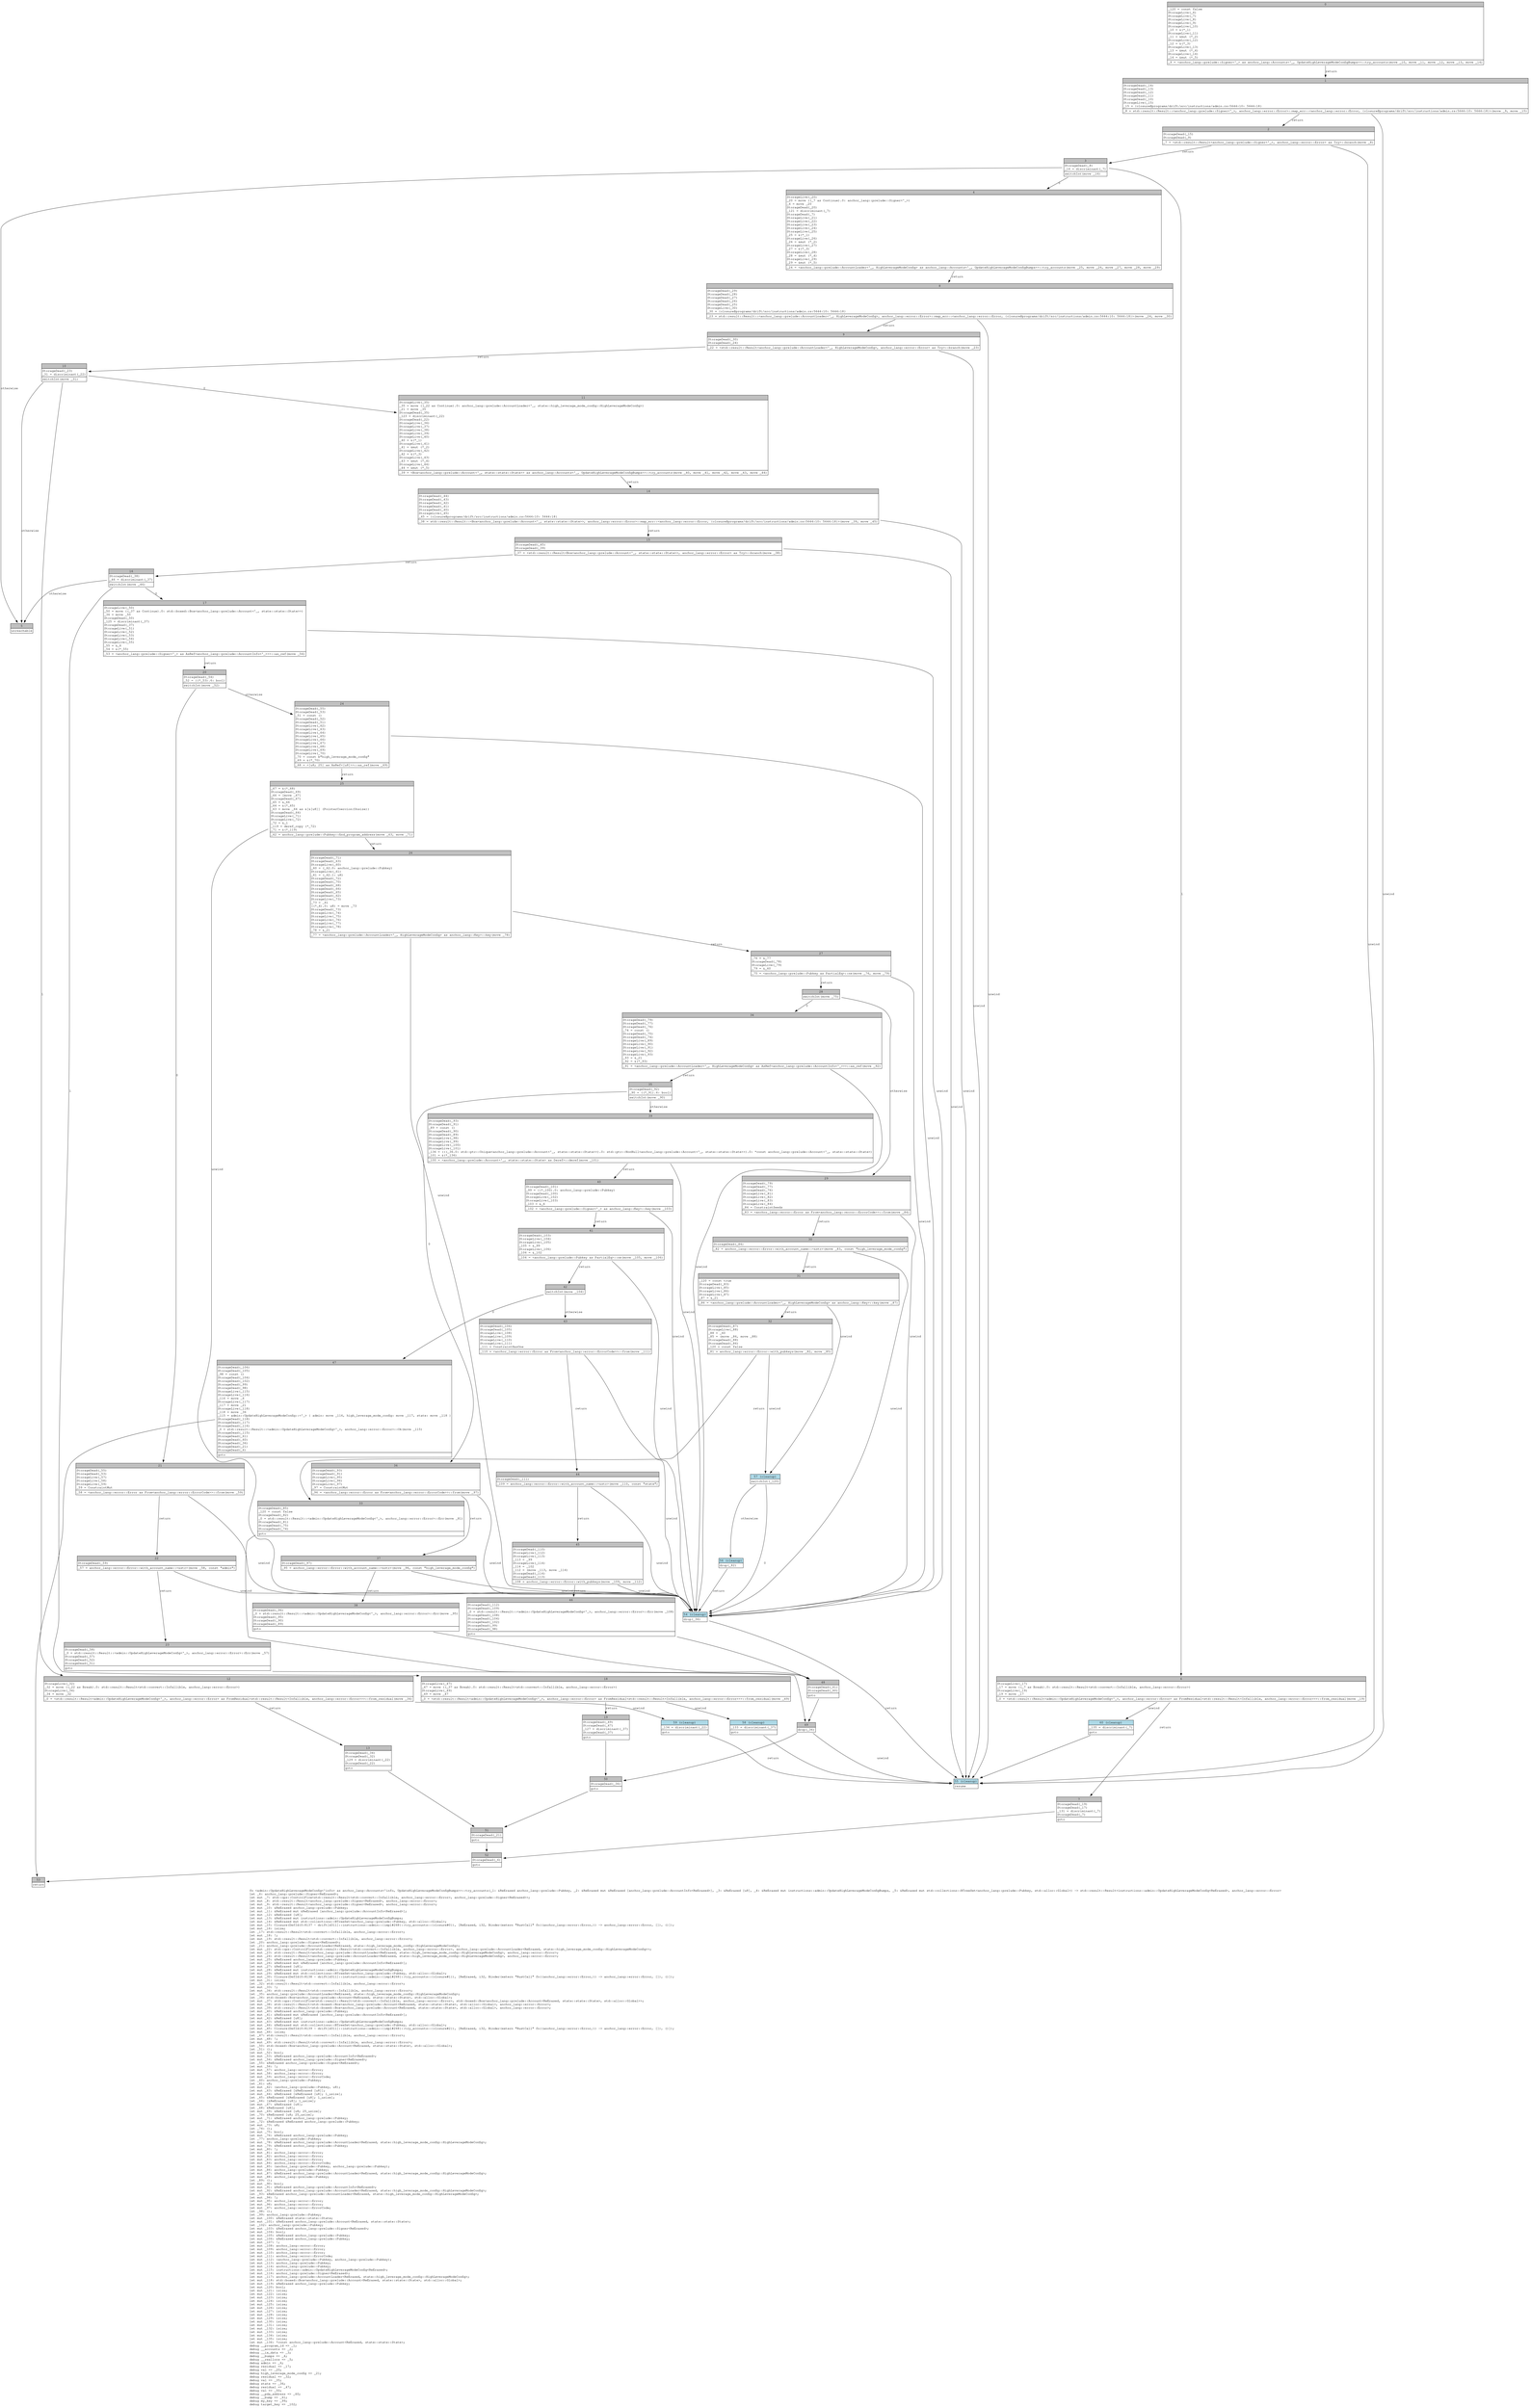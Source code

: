 digraph Mir_0_8136 {
    graph [fontname="Courier, monospace"];
    node [fontname="Courier, monospace"];
    edge [fontname="Courier, monospace"];
    label=<fn &lt;admin::UpdateHighLeverageModeConfig&lt;'info&gt; as anchor_lang::Accounts&lt;'info, UpdateHighLeverageModeConfigBumps&gt;&gt;::try_accounts(_1: &amp;ReErased anchor_lang::prelude::Pubkey, _2: &amp;ReErased mut &amp;ReErased [anchor_lang::prelude::AccountInfo&lt;ReErased&gt;], _3: &amp;ReErased [u8], _4: &amp;ReErased mut instructions::admin::UpdateHighLeverageModeConfigBumps, _5: &amp;ReErased mut std::collections::BTreeSet&lt;anchor_lang::prelude::Pubkey, std::alloc::Global&gt;) -&gt; std::result::Result&lt;instructions::admin::UpdateHighLeverageModeConfig&lt;ReErased&gt;, anchor_lang::error::Error&gt;<br align="left"/>let _6: anchor_lang::prelude::Signer&lt;ReErased&gt;;<br align="left"/>let mut _7: std::ops::ControlFlow&lt;std::result::Result&lt;std::convert::Infallible, anchor_lang::error::Error&gt;, anchor_lang::prelude::Signer&lt;ReErased&gt;&gt;;<br align="left"/>let mut _8: std::result::Result&lt;anchor_lang::prelude::Signer&lt;ReErased&gt;, anchor_lang::error::Error&gt;;<br align="left"/>let mut _9: std::result::Result&lt;anchor_lang::prelude::Signer&lt;ReErased&gt;, anchor_lang::error::Error&gt;;<br align="left"/>let mut _10: &amp;ReErased anchor_lang::prelude::Pubkey;<br align="left"/>let mut _11: &amp;ReErased mut &amp;ReErased [anchor_lang::prelude::AccountInfo&lt;ReErased&gt;];<br align="left"/>let mut _12: &amp;ReErased [u8];<br align="left"/>let mut _13: &amp;ReErased mut instructions::admin::UpdateHighLeverageModeConfigBumps;<br align="left"/>let mut _14: &amp;ReErased mut std::collections::BTreeSet&lt;anchor_lang::prelude::Pubkey, std::alloc::Global&gt;;<br align="left"/>let mut _15: Closure(DefId(0:8137 ~ drift[d311]::instructions::admin::{impl#268}::try_accounts::{closure#0}), [ReErased, i32, Binder(extern &quot;RustCall&quot; fn((anchor_lang::error::Error,)) -&gt; anchor_lang::error::Error, []), ()]);<br align="left"/>let mut _16: isize;<br align="left"/>let _17: std::result::Result&lt;std::convert::Infallible, anchor_lang::error::Error&gt;;<br align="left"/>let mut _18: !;<br align="left"/>let mut _19: std::result::Result&lt;std::convert::Infallible, anchor_lang::error::Error&gt;;<br align="left"/>let _20: anchor_lang::prelude::Signer&lt;ReErased&gt;;<br align="left"/>let _21: anchor_lang::prelude::AccountLoader&lt;ReErased, state::high_leverage_mode_config::HighLeverageModeConfig&gt;;<br align="left"/>let mut _22: std::ops::ControlFlow&lt;std::result::Result&lt;std::convert::Infallible, anchor_lang::error::Error&gt;, anchor_lang::prelude::AccountLoader&lt;ReErased, state::high_leverage_mode_config::HighLeverageModeConfig&gt;&gt;;<br align="left"/>let mut _23: std::result::Result&lt;anchor_lang::prelude::AccountLoader&lt;ReErased, state::high_leverage_mode_config::HighLeverageModeConfig&gt;, anchor_lang::error::Error&gt;;<br align="left"/>let mut _24: std::result::Result&lt;anchor_lang::prelude::AccountLoader&lt;ReErased, state::high_leverage_mode_config::HighLeverageModeConfig&gt;, anchor_lang::error::Error&gt;;<br align="left"/>let mut _25: &amp;ReErased anchor_lang::prelude::Pubkey;<br align="left"/>let mut _26: &amp;ReErased mut &amp;ReErased [anchor_lang::prelude::AccountInfo&lt;ReErased&gt;];<br align="left"/>let mut _27: &amp;ReErased [u8];<br align="left"/>let mut _28: &amp;ReErased mut instructions::admin::UpdateHighLeverageModeConfigBumps;<br align="left"/>let mut _29: &amp;ReErased mut std::collections::BTreeSet&lt;anchor_lang::prelude::Pubkey, std::alloc::Global&gt;;<br align="left"/>let mut _30: Closure(DefId(0:8138 ~ drift[d311]::instructions::admin::{impl#268}::try_accounts::{closure#1}), [ReErased, i32, Binder(extern &quot;RustCall&quot; fn((anchor_lang::error::Error,)) -&gt; anchor_lang::error::Error, []), ()]);<br align="left"/>let mut _31: isize;<br align="left"/>let _32: std::result::Result&lt;std::convert::Infallible, anchor_lang::error::Error&gt;;<br align="left"/>let mut _33: !;<br align="left"/>let mut _34: std::result::Result&lt;std::convert::Infallible, anchor_lang::error::Error&gt;;<br align="left"/>let _35: anchor_lang::prelude::AccountLoader&lt;ReErased, state::high_leverage_mode_config::HighLeverageModeConfig&gt;;<br align="left"/>let _36: std::boxed::Box&lt;anchor_lang::prelude::Account&lt;ReErased, state::state::State&gt;, std::alloc::Global&gt;;<br align="left"/>let mut _37: std::ops::ControlFlow&lt;std::result::Result&lt;std::convert::Infallible, anchor_lang::error::Error&gt;, std::boxed::Box&lt;anchor_lang::prelude::Account&lt;ReErased, state::state::State&gt;, std::alloc::Global&gt;&gt;;<br align="left"/>let mut _38: std::result::Result&lt;std::boxed::Box&lt;anchor_lang::prelude::Account&lt;ReErased, state::state::State&gt;, std::alloc::Global&gt;, anchor_lang::error::Error&gt;;<br align="left"/>let mut _39: std::result::Result&lt;std::boxed::Box&lt;anchor_lang::prelude::Account&lt;ReErased, state::state::State&gt;, std::alloc::Global&gt;, anchor_lang::error::Error&gt;;<br align="left"/>let mut _40: &amp;ReErased anchor_lang::prelude::Pubkey;<br align="left"/>let mut _41: &amp;ReErased mut &amp;ReErased [anchor_lang::prelude::AccountInfo&lt;ReErased&gt;];<br align="left"/>let mut _42: &amp;ReErased [u8];<br align="left"/>let mut _43: &amp;ReErased mut instructions::admin::UpdateHighLeverageModeConfigBumps;<br align="left"/>let mut _44: &amp;ReErased mut std::collections::BTreeSet&lt;anchor_lang::prelude::Pubkey, std::alloc::Global&gt;;<br align="left"/>let mut _45: Closure(DefId(0:8139 ~ drift[d311]::instructions::admin::{impl#268}::try_accounts::{closure#2}), [ReErased, i32, Binder(extern &quot;RustCall&quot; fn((anchor_lang::error::Error,)) -&gt; anchor_lang::error::Error, []), ()]);<br align="left"/>let mut _46: isize;<br align="left"/>let _47: std::result::Result&lt;std::convert::Infallible, anchor_lang::error::Error&gt;;<br align="left"/>let mut _48: !;<br align="left"/>let mut _49: std::result::Result&lt;std::convert::Infallible, anchor_lang::error::Error&gt;;<br align="left"/>let _50: std::boxed::Box&lt;anchor_lang::prelude::Account&lt;ReErased, state::state::State&gt;, std::alloc::Global&gt;;<br align="left"/>let _51: ();<br align="left"/>let mut _52: bool;<br align="left"/>let mut _53: &amp;ReErased anchor_lang::prelude::AccountInfo&lt;ReErased&gt;;<br align="left"/>let mut _54: &amp;ReErased anchor_lang::prelude::Signer&lt;ReErased&gt;;<br align="left"/>let _55: &amp;ReErased anchor_lang::prelude::Signer&lt;ReErased&gt;;<br align="left"/>let mut _56: !;<br align="left"/>let mut _57: anchor_lang::error::Error;<br align="left"/>let mut _58: anchor_lang::error::Error;<br align="left"/>let mut _59: anchor_lang::error::ErrorCode;<br align="left"/>let _60: anchor_lang::prelude::Pubkey;<br align="left"/>let _61: u8;<br align="left"/>let mut _62: (anchor_lang::prelude::Pubkey, u8);<br align="left"/>let mut _63: &amp;ReErased [&amp;ReErased [u8]];<br align="left"/>let mut _64: &amp;ReErased [&amp;ReErased [u8]; 1_usize];<br align="left"/>let _65: &amp;ReErased [&amp;ReErased [u8]; 1_usize];<br align="left"/>let _66: [&amp;ReErased [u8]; 1_usize];<br align="left"/>let mut _67: &amp;ReErased [u8];<br align="left"/>let _68: &amp;ReErased [u8];<br align="left"/>let mut _69: &amp;ReErased [u8; 25_usize];<br align="left"/>let _70: &amp;ReErased [u8; 25_usize];<br align="left"/>let mut _71: &amp;ReErased anchor_lang::prelude::Pubkey;<br align="left"/>let _72: &amp;ReErased &amp;ReErased anchor_lang::prelude::Pubkey;<br align="left"/>let mut _73: u8;<br align="left"/>let _74: ();<br align="left"/>let mut _75: bool;<br align="left"/>let mut _76: &amp;ReErased anchor_lang::prelude::Pubkey;<br align="left"/>let _77: anchor_lang::prelude::Pubkey;<br align="left"/>let mut _78: &amp;ReErased anchor_lang::prelude::AccountLoader&lt;ReErased, state::high_leverage_mode_config::HighLeverageModeConfig&gt;;<br align="left"/>let mut _79: &amp;ReErased anchor_lang::prelude::Pubkey;<br align="left"/>let mut _80: !;<br align="left"/>let mut _81: anchor_lang::error::Error;<br align="left"/>let mut _82: anchor_lang::error::Error;<br align="left"/>let mut _83: anchor_lang::error::Error;<br align="left"/>let mut _84: anchor_lang::error::ErrorCode;<br align="left"/>let mut _85: (anchor_lang::prelude::Pubkey, anchor_lang::prelude::Pubkey);<br align="left"/>let mut _86: anchor_lang::prelude::Pubkey;<br align="left"/>let mut _87: &amp;ReErased anchor_lang::prelude::AccountLoader&lt;ReErased, state::high_leverage_mode_config::HighLeverageModeConfig&gt;;<br align="left"/>let mut _88: anchor_lang::prelude::Pubkey;<br align="left"/>let _89: ();<br align="left"/>let mut _90: bool;<br align="left"/>let mut _91: &amp;ReErased anchor_lang::prelude::AccountInfo&lt;ReErased&gt;;<br align="left"/>let mut _92: &amp;ReErased anchor_lang::prelude::AccountLoader&lt;ReErased, state::high_leverage_mode_config::HighLeverageModeConfig&gt;;<br align="left"/>let _93: &amp;ReErased anchor_lang::prelude::AccountLoader&lt;ReErased, state::high_leverage_mode_config::HighLeverageModeConfig&gt;;<br align="left"/>let mut _94: !;<br align="left"/>let mut _95: anchor_lang::error::Error;<br align="left"/>let mut _96: anchor_lang::error::Error;<br align="left"/>let mut _97: anchor_lang::error::ErrorCode;<br align="left"/>let _98: ();<br align="left"/>let _99: anchor_lang::prelude::Pubkey;<br align="left"/>let mut _100: &amp;ReErased state::state::State;<br align="left"/>let mut _101: &amp;ReErased anchor_lang::prelude::Account&lt;ReErased, state::state::State&gt;;<br align="left"/>let _102: anchor_lang::prelude::Pubkey;<br align="left"/>let mut _103: &amp;ReErased anchor_lang::prelude::Signer&lt;ReErased&gt;;<br align="left"/>let mut _104: bool;<br align="left"/>let mut _105: &amp;ReErased anchor_lang::prelude::Pubkey;<br align="left"/>let mut _106: &amp;ReErased anchor_lang::prelude::Pubkey;<br align="left"/>let mut _107: !;<br align="left"/>let mut _108: anchor_lang::error::Error;<br align="left"/>let mut _109: anchor_lang::error::Error;<br align="left"/>let mut _110: anchor_lang::error::Error;<br align="left"/>let mut _111: anchor_lang::error::ErrorCode;<br align="left"/>let mut _112: (anchor_lang::prelude::Pubkey, anchor_lang::prelude::Pubkey);<br align="left"/>let mut _113: anchor_lang::prelude::Pubkey;<br align="left"/>let mut _114: anchor_lang::prelude::Pubkey;<br align="left"/>let mut _115: instructions::admin::UpdateHighLeverageModeConfig&lt;ReErased&gt;;<br align="left"/>let mut _116: anchor_lang::prelude::Signer&lt;ReErased&gt;;<br align="left"/>let mut _117: anchor_lang::prelude::AccountLoader&lt;ReErased, state::high_leverage_mode_config::HighLeverageModeConfig&gt;;<br align="left"/>let mut _118: std::boxed::Box&lt;anchor_lang::prelude::Account&lt;ReErased, state::state::State&gt;, std::alloc::Global&gt;;<br align="left"/>let mut _119: &amp;ReErased anchor_lang::prelude::Pubkey;<br align="left"/>let mut _120: bool;<br align="left"/>let mut _121: isize;<br align="left"/>let mut _122: isize;<br align="left"/>let mut _123: isize;<br align="left"/>let mut _124: isize;<br align="left"/>let mut _125: isize;<br align="left"/>let mut _126: isize;<br align="left"/>let mut _127: isize;<br align="left"/>let mut _128: isize;<br align="left"/>let mut _129: isize;<br align="left"/>let mut _130: isize;<br align="left"/>let mut _131: isize;<br align="left"/>let mut _132: isize;<br align="left"/>let mut _133: isize;<br align="left"/>let mut _134: isize;<br align="left"/>let mut _135: isize;<br align="left"/>let mut _136: *const anchor_lang::prelude::Account&lt;ReErased, state::state::State&gt;;<br align="left"/>debug __program_id =&gt; _1;<br align="left"/>debug __accounts =&gt; _2;<br align="left"/>debug __ix_data =&gt; _3;<br align="left"/>debug __bumps =&gt; _4;<br align="left"/>debug __reallocs =&gt; _5;<br align="left"/>debug admin =&gt; _6;<br align="left"/>debug residual =&gt; _17;<br align="left"/>debug val =&gt; _20;<br align="left"/>debug high_leverage_mode_config =&gt; _21;<br align="left"/>debug residual =&gt; _32;<br align="left"/>debug val =&gt; _35;<br align="left"/>debug state =&gt; _36;<br align="left"/>debug residual =&gt; _47;<br align="left"/>debug val =&gt; _50;<br align="left"/>debug __pda_address =&gt; _60;<br align="left"/>debug __bump =&gt; _61;<br align="left"/>debug my_key =&gt; _99;<br align="left"/>debug target_key =&gt; _102;<br align="left"/>>;
    bb0__0_8136 [shape="none", label=<<table border="0" cellborder="1" cellspacing="0"><tr><td bgcolor="gray" align="center" colspan="1">0</td></tr><tr><td align="left" balign="left">_120 = const false<br/>StorageLive(_6)<br/>StorageLive(_7)<br/>StorageLive(_8)<br/>StorageLive(_9)<br/>StorageLive(_10)<br/>_10 = &amp;(*_1)<br/>StorageLive(_11)<br/>_11 = &amp;mut (*_2)<br/>StorageLive(_12)<br/>_12 = &amp;(*_3)<br/>StorageLive(_13)<br/>_13 = &amp;mut (*_4)<br/>StorageLive(_14)<br/>_14 = &amp;mut (*_5)<br/></td></tr><tr><td align="left">_9 = &lt;anchor_lang::prelude::Signer&lt;'_&gt; as anchor_lang::Accounts&lt;'_, UpdateHighLeverageModeConfigBumps&gt;&gt;::try_accounts(move _10, move _11, move _12, move _13, move _14)</td></tr></table>>];
    bb1__0_8136 [shape="none", label=<<table border="0" cellborder="1" cellspacing="0"><tr><td bgcolor="gray" align="center" colspan="1">1</td></tr><tr><td align="left" balign="left">StorageDead(_14)<br/>StorageDead(_13)<br/>StorageDead(_12)<br/>StorageDead(_11)<br/>StorageDead(_10)<br/>StorageLive(_15)<br/>_15 = {closure@programs/drift/src/instructions/admin.rs:5644:10: 5644:18}<br/></td></tr><tr><td align="left">_8 = std::result::Result::&lt;anchor_lang::prelude::Signer&lt;'_&gt;, anchor_lang::error::Error&gt;::map_err::&lt;anchor_lang::error::Error, {closure@programs/drift/src/instructions/admin.rs:5644:10: 5644:18}&gt;(move _9, move _15)</td></tr></table>>];
    bb2__0_8136 [shape="none", label=<<table border="0" cellborder="1" cellspacing="0"><tr><td bgcolor="gray" align="center" colspan="1">2</td></tr><tr><td align="left" balign="left">StorageDead(_15)<br/>StorageDead(_9)<br/></td></tr><tr><td align="left">_7 = &lt;std::result::Result&lt;anchor_lang::prelude::Signer&lt;'_&gt;, anchor_lang::error::Error&gt; as Try&gt;::branch(move _8)</td></tr></table>>];
    bb3__0_8136 [shape="none", label=<<table border="0" cellborder="1" cellspacing="0"><tr><td bgcolor="gray" align="center" colspan="1">3</td></tr><tr><td align="left" balign="left">StorageDead(_8)<br/>_16 = discriminant(_7)<br/></td></tr><tr><td align="left">switchInt(move _16)</td></tr></table>>];
    bb4__0_8136 [shape="none", label=<<table border="0" cellborder="1" cellspacing="0"><tr><td bgcolor="gray" align="center" colspan="1">4</td></tr><tr><td align="left" balign="left">StorageLive(_20)<br/>_20 = move ((_7 as Continue).0: anchor_lang::prelude::Signer&lt;'_&gt;)<br/>_6 = move _20<br/>StorageDead(_20)<br/>_121 = discriminant(_7)<br/>StorageDead(_7)<br/>StorageLive(_21)<br/>StorageLive(_22)<br/>StorageLive(_23)<br/>StorageLive(_24)<br/>StorageLive(_25)<br/>_25 = &amp;(*_1)<br/>StorageLive(_26)<br/>_26 = &amp;mut (*_2)<br/>StorageLive(_27)<br/>_27 = &amp;(*_3)<br/>StorageLive(_28)<br/>_28 = &amp;mut (*_4)<br/>StorageLive(_29)<br/>_29 = &amp;mut (*_5)<br/></td></tr><tr><td align="left">_24 = &lt;anchor_lang::prelude::AccountLoader&lt;'_, HighLeverageModeConfig&gt; as anchor_lang::Accounts&lt;'_, UpdateHighLeverageModeConfigBumps&gt;&gt;::try_accounts(move _25, move _26, move _27, move _28, move _29)</td></tr></table>>];
    bb5__0_8136 [shape="none", label=<<table border="0" cellborder="1" cellspacing="0"><tr><td bgcolor="gray" align="center" colspan="1">5</td></tr><tr><td align="left">unreachable</td></tr></table>>];
    bb6__0_8136 [shape="none", label=<<table border="0" cellborder="1" cellspacing="0"><tr><td bgcolor="gray" align="center" colspan="1">6</td></tr><tr><td align="left" balign="left">StorageLive(_17)<br/>_17 = move ((_7 as Break).0: std::result::Result&lt;std::convert::Infallible, anchor_lang::error::Error&gt;)<br/>StorageLive(_19)<br/>_19 = move _17<br/></td></tr><tr><td align="left">_0 = &lt;std::result::Result&lt;admin::UpdateHighLeverageModeConfig&lt;'_&gt;, anchor_lang::error::Error&gt; as FromResidual&lt;std::result::Result&lt;Infallible, anchor_lang::error::Error&gt;&gt;&gt;::from_residual(move _19)</td></tr></table>>];
    bb7__0_8136 [shape="none", label=<<table border="0" cellborder="1" cellspacing="0"><tr><td bgcolor="gray" align="center" colspan="1">7</td></tr><tr><td align="left" balign="left">StorageDead(_19)<br/>StorageDead(_17)<br/>_131 = discriminant(_7)<br/>StorageDead(_7)<br/></td></tr><tr><td align="left">goto</td></tr></table>>];
    bb8__0_8136 [shape="none", label=<<table border="0" cellborder="1" cellspacing="0"><tr><td bgcolor="gray" align="center" colspan="1">8</td></tr><tr><td align="left" balign="left">StorageDead(_29)<br/>StorageDead(_28)<br/>StorageDead(_27)<br/>StorageDead(_26)<br/>StorageDead(_25)<br/>StorageLive(_30)<br/>_30 = {closure@programs/drift/src/instructions/admin.rs:5644:10: 5644:18}<br/></td></tr><tr><td align="left">_23 = std::result::Result::&lt;anchor_lang::prelude::AccountLoader&lt;'_, HighLeverageModeConfig&gt;, anchor_lang::error::Error&gt;::map_err::&lt;anchor_lang::error::Error, {closure@programs/drift/src/instructions/admin.rs:5644:10: 5644:18}&gt;(move _24, move _30)</td></tr></table>>];
    bb9__0_8136 [shape="none", label=<<table border="0" cellborder="1" cellspacing="0"><tr><td bgcolor="gray" align="center" colspan="1">9</td></tr><tr><td align="left" balign="left">StorageDead(_30)<br/>StorageDead(_24)<br/></td></tr><tr><td align="left">_22 = &lt;std::result::Result&lt;anchor_lang::prelude::AccountLoader&lt;'_, HighLeverageModeConfig&gt;, anchor_lang::error::Error&gt; as Try&gt;::branch(move _23)</td></tr></table>>];
    bb10__0_8136 [shape="none", label=<<table border="0" cellborder="1" cellspacing="0"><tr><td bgcolor="gray" align="center" colspan="1">10</td></tr><tr><td align="left" balign="left">StorageDead(_23)<br/>_31 = discriminant(_22)<br/></td></tr><tr><td align="left">switchInt(move _31)</td></tr></table>>];
    bb11__0_8136 [shape="none", label=<<table border="0" cellborder="1" cellspacing="0"><tr><td bgcolor="gray" align="center" colspan="1">11</td></tr><tr><td align="left" balign="left">StorageLive(_35)<br/>_35 = move ((_22 as Continue).0: anchor_lang::prelude::AccountLoader&lt;'_, state::high_leverage_mode_config::HighLeverageModeConfig&gt;)<br/>_21 = move _35<br/>StorageDead(_35)<br/>_123 = discriminant(_22)<br/>StorageDead(_22)<br/>StorageLive(_36)<br/>StorageLive(_37)<br/>StorageLive(_38)<br/>StorageLive(_39)<br/>StorageLive(_40)<br/>_40 = &amp;(*_1)<br/>StorageLive(_41)<br/>_41 = &amp;mut (*_2)<br/>StorageLive(_42)<br/>_42 = &amp;(*_3)<br/>StorageLive(_43)<br/>_43 = &amp;mut (*_4)<br/>StorageLive(_44)<br/>_44 = &amp;mut (*_5)<br/></td></tr><tr><td align="left">_39 = &lt;Box&lt;anchor_lang::prelude::Account&lt;'_, state::state::State&gt;&gt; as anchor_lang::Accounts&lt;'_, UpdateHighLeverageModeConfigBumps&gt;&gt;::try_accounts(move _40, move _41, move _42, move _43, move _44)</td></tr></table>>];
    bb12__0_8136 [shape="none", label=<<table border="0" cellborder="1" cellspacing="0"><tr><td bgcolor="gray" align="center" colspan="1">12</td></tr><tr><td align="left" balign="left">StorageLive(_32)<br/>_32 = move ((_22 as Break).0: std::result::Result&lt;std::convert::Infallible, anchor_lang::error::Error&gt;)<br/>StorageLive(_34)<br/>_34 = move _32<br/></td></tr><tr><td align="left">_0 = &lt;std::result::Result&lt;admin::UpdateHighLeverageModeConfig&lt;'_&gt;, anchor_lang::error::Error&gt; as FromResidual&lt;std::result::Result&lt;Infallible, anchor_lang::error::Error&gt;&gt;&gt;::from_residual(move _34)</td></tr></table>>];
    bb13__0_8136 [shape="none", label=<<table border="0" cellborder="1" cellspacing="0"><tr><td bgcolor="gray" align="center" colspan="1">13</td></tr><tr><td align="left" balign="left">StorageDead(_34)<br/>StorageDead(_32)<br/>_129 = discriminant(_22)<br/>StorageDead(_22)<br/></td></tr><tr><td align="left">goto</td></tr></table>>];
    bb14__0_8136 [shape="none", label=<<table border="0" cellborder="1" cellspacing="0"><tr><td bgcolor="gray" align="center" colspan="1">14</td></tr><tr><td align="left" balign="left">StorageDead(_44)<br/>StorageDead(_43)<br/>StorageDead(_42)<br/>StorageDead(_41)<br/>StorageDead(_40)<br/>StorageLive(_45)<br/>_45 = {closure@programs/drift/src/instructions/admin.rs:5644:10: 5644:18}<br/></td></tr><tr><td align="left">_38 = std::result::Result::&lt;Box&lt;anchor_lang::prelude::Account&lt;'_, state::state::State&gt;&gt;, anchor_lang::error::Error&gt;::map_err::&lt;anchor_lang::error::Error, {closure@programs/drift/src/instructions/admin.rs:5644:10: 5644:18}&gt;(move _39, move _45)</td></tr></table>>];
    bb15__0_8136 [shape="none", label=<<table border="0" cellborder="1" cellspacing="0"><tr><td bgcolor="gray" align="center" colspan="1">15</td></tr><tr><td align="left" balign="left">StorageDead(_45)<br/>StorageDead(_39)<br/></td></tr><tr><td align="left">_37 = &lt;std::result::Result&lt;Box&lt;anchor_lang::prelude::Account&lt;'_, state::state::State&gt;&gt;, anchor_lang::error::Error&gt; as Try&gt;::branch(move _38)</td></tr></table>>];
    bb16__0_8136 [shape="none", label=<<table border="0" cellborder="1" cellspacing="0"><tr><td bgcolor="gray" align="center" colspan="1">16</td></tr><tr><td align="left" balign="left">StorageDead(_38)<br/>_46 = discriminant(_37)<br/></td></tr><tr><td align="left">switchInt(move _46)</td></tr></table>>];
    bb17__0_8136 [shape="none", label=<<table border="0" cellborder="1" cellspacing="0"><tr><td bgcolor="gray" align="center" colspan="1">17</td></tr><tr><td align="left" balign="left">StorageLive(_50)<br/>_50 = move ((_37 as Continue).0: std::boxed::Box&lt;anchor_lang::prelude::Account&lt;'_, state::state::State&gt;&gt;)<br/>_36 = move _50<br/>StorageDead(_50)<br/>_125 = discriminant(_37)<br/>StorageDead(_37)<br/>StorageLive(_51)<br/>StorageLive(_52)<br/>StorageLive(_53)<br/>StorageLive(_54)<br/>StorageLive(_55)<br/>_55 = &amp;_6<br/>_54 = &amp;(*_55)<br/></td></tr><tr><td align="left">_53 = &lt;anchor_lang::prelude::Signer&lt;'_&gt; as AsRef&lt;anchor_lang::prelude::AccountInfo&lt;'_&gt;&gt;&gt;::as_ref(move _54)</td></tr></table>>];
    bb18__0_8136 [shape="none", label=<<table border="0" cellborder="1" cellspacing="0"><tr><td bgcolor="gray" align="center" colspan="1">18</td></tr><tr><td align="left" balign="left">StorageLive(_47)<br/>_47 = move ((_37 as Break).0: std::result::Result&lt;std::convert::Infallible, anchor_lang::error::Error&gt;)<br/>StorageLive(_49)<br/>_49 = move _47<br/></td></tr><tr><td align="left">_0 = &lt;std::result::Result&lt;admin::UpdateHighLeverageModeConfig&lt;'_&gt;, anchor_lang::error::Error&gt; as FromResidual&lt;std::result::Result&lt;Infallible, anchor_lang::error::Error&gt;&gt;&gt;::from_residual(move _49)</td></tr></table>>];
    bb19__0_8136 [shape="none", label=<<table border="0" cellborder="1" cellspacing="0"><tr><td bgcolor="gray" align="center" colspan="1">19</td></tr><tr><td align="left" balign="left">StorageDead(_49)<br/>StorageDead(_47)<br/>_127 = discriminant(_37)<br/>StorageDead(_37)<br/></td></tr><tr><td align="left">goto</td></tr></table>>];
    bb20__0_8136 [shape="none", label=<<table border="0" cellborder="1" cellspacing="0"><tr><td bgcolor="gray" align="center" colspan="1">20</td></tr><tr><td align="left" balign="left">StorageDead(_54)<br/>_52 = ((*_53).6: bool)<br/></td></tr><tr><td align="left">switchInt(move _52)</td></tr></table>>];
    bb21__0_8136 [shape="none", label=<<table border="0" cellborder="1" cellspacing="0"><tr><td bgcolor="gray" align="center" colspan="1">21</td></tr><tr><td align="left" balign="left">StorageDead(_55)<br/>StorageDead(_53)<br/>StorageLive(_57)<br/>StorageLive(_58)<br/>StorageLive(_59)<br/>_59 = ConstraintMut<br/></td></tr><tr><td align="left">_58 = &lt;anchor_lang::error::Error as From&lt;anchor_lang::error::ErrorCode&gt;&gt;::from(move _59)</td></tr></table>>];
    bb22__0_8136 [shape="none", label=<<table border="0" cellborder="1" cellspacing="0"><tr><td bgcolor="gray" align="center" colspan="1">22</td></tr><tr><td align="left" balign="left">StorageDead(_59)<br/></td></tr><tr><td align="left">_57 = anchor_lang::error::Error::with_account_name::&lt;&amp;str&gt;(move _58, const &quot;admin&quot;)</td></tr></table>>];
    bb23__0_8136 [shape="none", label=<<table border="0" cellborder="1" cellspacing="0"><tr><td bgcolor="gray" align="center" colspan="1">23</td></tr><tr><td align="left" balign="left">StorageDead(_58)<br/>_0 = std::result::Result::&lt;admin::UpdateHighLeverageModeConfig&lt;'_&gt;, anchor_lang::error::Error&gt;::Err(move _57)<br/>StorageDead(_57)<br/>StorageDead(_52)<br/>StorageDead(_51)<br/></td></tr><tr><td align="left">goto</td></tr></table>>];
    bb24__0_8136 [shape="none", label=<<table border="0" cellborder="1" cellspacing="0"><tr><td bgcolor="gray" align="center" colspan="1">24</td></tr><tr><td align="left" balign="left">StorageDead(_55)<br/>StorageDead(_53)<br/>_51 = const ()<br/>StorageDead(_52)<br/>StorageDead(_51)<br/>StorageLive(_62)<br/>StorageLive(_63)<br/>StorageLive(_64)<br/>StorageLive(_65)<br/>StorageLive(_66)<br/>StorageLive(_67)<br/>StorageLive(_68)<br/>StorageLive(_69)<br/>StorageLive(_70)<br/>_70 = const b&quot;high_leverage_mode_config&quot;<br/>_69 = &amp;(*_70)<br/></td></tr><tr><td align="left">_68 = &lt;[u8; 25] as AsRef&lt;[u8]&gt;&gt;::as_ref(move _69)</td></tr></table>>];
    bb25__0_8136 [shape="none", label=<<table border="0" cellborder="1" cellspacing="0"><tr><td bgcolor="gray" align="center" colspan="1">25</td></tr><tr><td align="left" balign="left">_67 = &amp;(*_68)<br/>StorageDead(_69)<br/>_66 = [move _67]<br/>StorageDead(_67)<br/>_65 = &amp;_66<br/>_64 = &amp;(*_65)<br/>_63 = move _64 as &amp;[&amp;[u8]] (PointerCoercion(Unsize))<br/>StorageDead(_64)<br/>StorageLive(_71)<br/>StorageLive(_72)<br/>_72 = &amp;_1<br/>_119 = deref_copy (*_72)<br/>_71 = &amp;(*_119)<br/></td></tr><tr><td align="left">_62 = anchor_lang::prelude::Pubkey::find_program_address(move _63, move _71)</td></tr></table>>];
    bb26__0_8136 [shape="none", label=<<table border="0" cellborder="1" cellspacing="0"><tr><td bgcolor="gray" align="center" colspan="1">26</td></tr><tr><td align="left" balign="left">StorageDead(_71)<br/>StorageDead(_63)<br/>StorageLive(_60)<br/>_60 = (_62.0: anchor_lang::prelude::Pubkey)<br/>StorageLive(_61)<br/>_61 = (_62.1: u8)<br/>StorageDead(_72)<br/>StorageDead(_70)<br/>StorageDead(_68)<br/>StorageDead(_66)<br/>StorageDead(_65)<br/>StorageDead(_62)<br/>StorageLive(_73)<br/>_73 = _61<br/>((*_4).0: u8) = move _73<br/>StorageDead(_73)<br/>StorageLive(_74)<br/>StorageLive(_75)<br/>StorageLive(_76)<br/>StorageLive(_77)<br/>StorageLive(_78)<br/>_78 = &amp;_21<br/></td></tr><tr><td align="left">_77 = &lt;anchor_lang::prelude::AccountLoader&lt;'_, HighLeverageModeConfig&gt; as anchor_lang::Key&gt;::key(move _78)</td></tr></table>>];
    bb27__0_8136 [shape="none", label=<<table border="0" cellborder="1" cellspacing="0"><tr><td bgcolor="gray" align="center" colspan="1">27</td></tr><tr><td align="left" balign="left">_76 = &amp;_77<br/>StorageDead(_78)<br/>StorageLive(_79)<br/>_79 = &amp;_60<br/></td></tr><tr><td align="left">_75 = &lt;anchor_lang::prelude::Pubkey as PartialEq&gt;::ne(move _76, move _79)</td></tr></table>>];
    bb28__0_8136 [shape="none", label=<<table border="0" cellborder="1" cellspacing="0"><tr><td bgcolor="gray" align="center" colspan="1">28</td></tr><tr><td align="left">switchInt(move _75)</td></tr></table>>];
    bb29__0_8136 [shape="none", label=<<table border="0" cellborder="1" cellspacing="0"><tr><td bgcolor="gray" align="center" colspan="1">29</td></tr><tr><td align="left" balign="left">StorageDead(_79)<br/>StorageDead(_77)<br/>StorageDead(_76)<br/>StorageLive(_81)<br/>StorageLive(_82)<br/>StorageLive(_83)<br/>StorageLive(_84)<br/>_84 = ConstraintSeeds<br/></td></tr><tr><td align="left">_83 = &lt;anchor_lang::error::Error as From&lt;anchor_lang::error::ErrorCode&gt;&gt;::from(move _84)</td></tr></table>>];
    bb30__0_8136 [shape="none", label=<<table border="0" cellborder="1" cellspacing="0"><tr><td bgcolor="gray" align="center" colspan="1">30</td></tr><tr><td align="left" balign="left">StorageDead(_84)<br/></td></tr><tr><td align="left">_82 = anchor_lang::error::Error::with_account_name::&lt;&amp;str&gt;(move _83, const &quot;high_leverage_mode_config&quot;)</td></tr></table>>];
    bb31__0_8136 [shape="none", label=<<table border="0" cellborder="1" cellspacing="0"><tr><td bgcolor="gray" align="center" colspan="1">31</td></tr><tr><td align="left" balign="left">_120 = const true<br/>StorageDead(_83)<br/>StorageLive(_85)<br/>StorageLive(_86)<br/>StorageLive(_87)<br/>_87 = &amp;_21<br/></td></tr><tr><td align="left">_86 = &lt;anchor_lang::prelude::AccountLoader&lt;'_, HighLeverageModeConfig&gt; as anchor_lang::Key&gt;::key(move _87)</td></tr></table>>];
    bb32__0_8136 [shape="none", label=<<table border="0" cellborder="1" cellspacing="0"><tr><td bgcolor="gray" align="center" colspan="1">32</td></tr><tr><td align="left" balign="left">StorageDead(_87)<br/>StorageLive(_88)<br/>_88 = _60<br/>_85 = (move _86, move _88)<br/>StorageDead(_88)<br/>StorageDead(_86)<br/>_120 = const false<br/></td></tr><tr><td align="left">_81 = anchor_lang::error::Error::with_pubkeys(move _82, move _85)</td></tr></table>>];
    bb33__0_8136 [shape="none", label=<<table border="0" cellborder="1" cellspacing="0"><tr><td bgcolor="gray" align="center" colspan="1">33</td></tr><tr><td align="left" balign="left">StorageDead(_85)<br/>_120 = const false<br/>StorageDead(_82)<br/>_0 = std::result::Result::&lt;admin::UpdateHighLeverageModeConfig&lt;'_&gt;, anchor_lang::error::Error&gt;::Err(move _81)<br/>StorageDead(_81)<br/>StorageDead(_75)<br/>StorageDead(_74)<br/></td></tr><tr><td align="left">goto</td></tr></table>>];
    bb34__0_8136 [shape="none", label=<<table border="0" cellborder="1" cellspacing="0"><tr><td bgcolor="gray" align="center" colspan="1">34</td></tr><tr><td align="left" balign="left">StorageDead(_79)<br/>StorageDead(_77)<br/>StorageDead(_76)<br/>_74 = const ()<br/>StorageDead(_75)<br/>StorageDead(_74)<br/>StorageLive(_89)<br/>StorageLive(_90)<br/>StorageLive(_91)<br/>StorageLive(_92)<br/>StorageLive(_93)<br/>_93 = &amp;_21<br/>_92 = &amp;(*_93)<br/></td></tr><tr><td align="left">_91 = &lt;anchor_lang::prelude::AccountLoader&lt;'_, HighLeverageModeConfig&gt; as AsRef&lt;anchor_lang::prelude::AccountInfo&lt;'_&gt;&gt;&gt;::as_ref(move _92)</td></tr></table>>];
    bb35__0_8136 [shape="none", label=<<table border="0" cellborder="1" cellspacing="0"><tr><td bgcolor="gray" align="center" colspan="1">35</td></tr><tr><td align="left" balign="left">StorageDead(_92)<br/>_90 = ((*_91).6: bool)<br/></td></tr><tr><td align="left">switchInt(move _90)</td></tr></table>>];
    bb36__0_8136 [shape="none", label=<<table border="0" cellborder="1" cellspacing="0"><tr><td bgcolor="gray" align="center" colspan="1">36</td></tr><tr><td align="left" balign="left">StorageDead(_93)<br/>StorageDead(_91)<br/>StorageLive(_95)<br/>StorageLive(_96)<br/>StorageLive(_97)<br/>_97 = ConstraintMut<br/></td></tr><tr><td align="left">_96 = &lt;anchor_lang::error::Error as From&lt;anchor_lang::error::ErrorCode&gt;&gt;::from(move _97)</td></tr></table>>];
    bb37__0_8136 [shape="none", label=<<table border="0" cellborder="1" cellspacing="0"><tr><td bgcolor="gray" align="center" colspan="1">37</td></tr><tr><td align="left" balign="left">StorageDead(_97)<br/></td></tr><tr><td align="left">_95 = anchor_lang::error::Error::with_account_name::&lt;&amp;str&gt;(move _96, const &quot;high_leverage_mode_config&quot;)</td></tr></table>>];
    bb38__0_8136 [shape="none", label=<<table border="0" cellborder="1" cellspacing="0"><tr><td bgcolor="gray" align="center" colspan="1">38</td></tr><tr><td align="left" balign="left">StorageDead(_96)<br/>_0 = std::result::Result::&lt;admin::UpdateHighLeverageModeConfig&lt;'_&gt;, anchor_lang::error::Error&gt;::Err(move _95)<br/>StorageDead(_95)<br/>StorageDead(_90)<br/>StorageDead(_89)<br/></td></tr><tr><td align="left">goto</td></tr></table>>];
    bb39__0_8136 [shape="none", label=<<table border="0" cellborder="1" cellspacing="0"><tr><td bgcolor="gray" align="center" colspan="1">39</td></tr><tr><td align="left" balign="left">StorageDead(_93)<br/>StorageDead(_91)<br/>_89 = const ()<br/>StorageDead(_90)<br/>StorageDead(_89)<br/>StorageLive(_98)<br/>StorageLive(_99)<br/>StorageLive(_100)<br/>StorageLive(_101)<br/>_136 = (((_36.0: std::ptr::Unique&lt;anchor_lang::prelude::Account&lt;'_, state::state::State&gt;&gt;).0: std::ptr::NonNull&lt;anchor_lang::prelude::Account&lt;'_, state::state::State&gt;&gt;).0: *const anchor_lang::prelude::Account&lt;'_, state::state::State&gt;)<br/>_101 = &amp;(*_136)<br/></td></tr><tr><td align="left">_100 = &lt;anchor_lang::prelude::Account&lt;'_, state::state::State&gt; as Deref&gt;::deref(move _101)</td></tr></table>>];
    bb40__0_8136 [shape="none", label=<<table border="0" cellborder="1" cellspacing="0"><tr><td bgcolor="gray" align="center" colspan="1">40</td></tr><tr><td align="left" balign="left">StorageDead(_101)<br/>_99 = ((*_100).0: anchor_lang::prelude::Pubkey)<br/>StorageDead(_100)<br/>StorageLive(_102)<br/>StorageLive(_103)<br/>_103 = &amp;_6<br/></td></tr><tr><td align="left">_102 = &lt;anchor_lang::prelude::Signer&lt;'_&gt; as anchor_lang::Key&gt;::key(move _103)</td></tr></table>>];
    bb41__0_8136 [shape="none", label=<<table border="0" cellborder="1" cellspacing="0"><tr><td bgcolor="gray" align="center" colspan="1">41</td></tr><tr><td align="left" balign="left">StorageDead(_103)<br/>StorageLive(_104)<br/>StorageLive(_105)<br/>_105 = &amp;_99<br/>StorageLive(_106)<br/>_106 = &amp;_102<br/></td></tr><tr><td align="left">_104 = &lt;anchor_lang::prelude::Pubkey as PartialEq&gt;::ne(move _105, move _106)</td></tr></table>>];
    bb42__0_8136 [shape="none", label=<<table border="0" cellborder="1" cellspacing="0"><tr><td bgcolor="gray" align="center" colspan="1">42</td></tr><tr><td align="left">switchInt(move _104)</td></tr></table>>];
    bb43__0_8136 [shape="none", label=<<table border="0" cellborder="1" cellspacing="0"><tr><td bgcolor="gray" align="center" colspan="1">43</td></tr><tr><td align="left" balign="left">StorageDead(_106)<br/>StorageDead(_105)<br/>StorageLive(_108)<br/>StorageLive(_109)<br/>StorageLive(_110)<br/>StorageLive(_111)<br/>_111 = ConstraintHasOne<br/></td></tr><tr><td align="left">_110 = &lt;anchor_lang::error::Error as From&lt;anchor_lang::error::ErrorCode&gt;&gt;::from(move _111)</td></tr></table>>];
    bb44__0_8136 [shape="none", label=<<table border="0" cellborder="1" cellspacing="0"><tr><td bgcolor="gray" align="center" colspan="1">44</td></tr><tr><td align="left" balign="left">StorageDead(_111)<br/></td></tr><tr><td align="left">_109 = anchor_lang::error::Error::with_account_name::&lt;&amp;str&gt;(move _110, const &quot;state&quot;)</td></tr></table>>];
    bb45__0_8136 [shape="none", label=<<table border="0" cellborder="1" cellspacing="0"><tr><td bgcolor="gray" align="center" colspan="1">45</td></tr><tr><td align="left" balign="left">StorageDead(_110)<br/>StorageLive(_112)<br/>StorageLive(_113)<br/>_113 = _99<br/>StorageLive(_114)<br/>_114 = _102<br/>_112 = (move _113, move _114)<br/>StorageDead(_114)<br/>StorageDead(_113)<br/></td></tr><tr><td align="left">_108 = anchor_lang::error::Error::with_pubkeys(move _109, move _112)</td></tr></table>>];
    bb46__0_8136 [shape="none", label=<<table border="0" cellborder="1" cellspacing="0"><tr><td bgcolor="gray" align="center" colspan="1">46</td></tr><tr><td align="left" balign="left">StorageDead(_112)<br/>StorageDead(_109)<br/>_0 = std::result::Result::&lt;admin::UpdateHighLeverageModeConfig&lt;'_&gt;, anchor_lang::error::Error&gt;::Err(move _108)<br/>StorageDead(_108)<br/>StorageDead(_104)<br/>StorageDead(_102)<br/>StorageDead(_99)<br/>StorageDead(_98)<br/></td></tr><tr><td align="left">goto</td></tr></table>>];
    bb47__0_8136 [shape="none", label=<<table border="0" cellborder="1" cellspacing="0"><tr><td bgcolor="gray" align="center" colspan="1">47</td></tr><tr><td align="left" balign="left">StorageDead(_106)<br/>StorageDead(_105)<br/>_98 = const ()<br/>StorageDead(_104)<br/>StorageDead(_102)<br/>StorageDead(_99)<br/>StorageDead(_98)<br/>StorageLive(_115)<br/>StorageLive(_116)<br/>_116 = move _6<br/>StorageLive(_117)<br/>_117 = move _21<br/>StorageLive(_118)<br/>_118 = move _36<br/>_115 = admin::UpdateHighLeverageModeConfig::&lt;'_&gt; { admin: move _116, high_leverage_mode_config: move _117, state: move _118 }<br/>StorageDead(_118)<br/>StorageDead(_117)<br/>StorageDead(_116)<br/>_0 = std::result::Result::&lt;admin::UpdateHighLeverageModeConfig&lt;'_&gt;, anchor_lang::error::Error&gt;::Ok(move _115)<br/>StorageDead(_115)<br/>StorageDead(_61)<br/>StorageDead(_60)<br/>StorageDead(_36)<br/>StorageDead(_21)<br/>StorageDead(_6)<br/></td></tr><tr><td align="left">goto</td></tr></table>>];
    bb48__0_8136 [shape="none", label=<<table border="0" cellborder="1" cellspacing="0"><tr><td bgcolor="gray" align="center" colspan="1">48</td></tr><tr><td align="left" balign="left">StorageDead(_61)<br/>StorageDead(_60)<br/></td></tr><tr><td align="left">goto</td></tr></table>>];
    bb49__0_8136 [shape="none", label=<<table border="0" cellborder="1" cellspacing="0"><tr><td bgcolor="gray" align="center" colspan="1">49</td></tr><tr><td align="left">drop(_36)</td></tr></table>>];
    bb50__0_8136 [shape="none", label=<<table border="0" cellborder="1" cellspacing="0"><tr><td bgcolor="gray" align="center" colspan="1">50</td></tr><tr><td align="left" balign="left">StorageDead(_36)<br/></td></tr><tr><td align="left">goto</td></tr></table>>];
    bb51__0_8136 [shape="none", label=<<table border="0" cellborder="1" cellspacing="0"><tr><td bgcolor="gray" align="center" colspan="1">51</td></tr><tr><td align="left" balign="left">StorageDead(_21)<br/></td></tr><tr><td align="left">goto</td></tr></table>>];
    bb52__0_8136 [shape="none", label=<<table border="0" cellborder="1" cellspacing="0"><tr><td bgcolor="gray" align="center" colspan="1">52</td></tr><tr><td align="left" balign="left">StorageDead(_6)<br/></td></tr><tr><td align="left">goto</td></tr></table>>];
    bb53__0_8136 [shape="none", label=<<table border="0" cellborder="1" cellspacing="0"><tr><td bgcolor="gray" align="center" colspan="1">53</td></tr><tr><td align="left">return</td></tr></table>>];
    bb54__0_8136 [shape="none", label=<<table border="0" cellborder="1" cellspacing="0"><tr><td bgcolor="lightblue" align="center" colspan="1">54 (cleanup)</td></tr><tr><td align="left">drop(_36)</td></tr></table>>];
    bb55__0_8136 [shape="none", label=<<table border="0" cellborder="1" cellspacing="0"><tr><td bgcolor="lightblue" align="center" colspan="1">55 (cleanup)</td></tr><tr><td align="left">resume</td></tr></table>>];
    bb56__0_8136 [shape="none", label=<<table border="0" cellborder="1" cellspacing="0"><tr><td bgcolor="lightblue" align="center" colspan="1">56 (cleanup)</td></tr><tr><td align="left">drop(_82)</td></tr></table>>];
    bb57__0_8136 [shape="none", label=<<table border="0" cellborder="1" cellspacing="0"><tr><td bgcolor="lightblue" align="center" colspan="1">57 (cleanup)</td></tr><tr><td align="left">switchInt(_120)</td></tr></table>>];
    bb58__0_8136 [shape="none", label=<<table border="0" cellborder="1" cellspacing="0"><tr><td bgcolor="lightblue" align="center" colspan="1">58 (cleanup)</td></tr><tr><td align="left" balign="left">_133 = discriminant(_37)<br/></td></tr><tr><td align="left">goto</td></tr></table>>];
    bb59__0_8136 [shape="none", label=<<table border="0" cellborder="1" cellspacing="0"><tr><td bgcolor="lightblue" align="center" colspan="1">59 (cleanup)</td></tr><tr><td align="left" balign="left">_134 = discriminant(_22)<br/></td></tr><tr><td align="left">goto</td></tr></table>>];
    bb60__0_8136 [shape="none", label=<<table border="0" cellborder="1" cellspacing="0"><tr><td bgcolor="lightblue" align="center" colspan="1">60 (cleanup)</td></tr><tr><td align="left" balign="left">_135 = discriminant(_7)<br/></td></tr><tr><td align="left">goto</td></tr></table>>];
    bb0__0_8136 -> bb1__0_8136 [label="return"];
    bb1__0_8136 -> bb2__0_8136 [label="return"];
    bb1__0_8136 -> bb55__0_8136 [label="unwind"];
    bb2__0_8136 -> bb3__0_8136 [label="return"];
    bb2__0_8136 -> bb55__0_8136 [label="unwind"];
    bb3__0_8136 -> bb4__0_8136 [label="0"];
    bb3__0_8136 -> bb6__0_8136 [label="1"];
    bb3__0_8136 -> bb5__0_8136 [label="otherwise"];
    bb4__0_8136 -> bb8__0_8136 [label="return"];
    bb6__0_8136 -> bb7__0_8136 [label="return"];
    bb6__0_8136 -> bb60__0_8136 [label="unwind"];
    bb7__0_8136 -> bb52__0_8136 [label=""];
    bb8__0_8136 -> bb9__0_8136 [label="return"];
    bb8__0_8136 -> bb55__0_8136 [label="unwind"];
    bb9__0_8136 -> bb10__0_8136 [label="return"];
    bb9__0_8136 -> bb55__0_8136 [label="unwind"];
    bb10__0_8136 -> bb11__0_8136 [label="0"];
    bb10__0_8136 -> bb12__0_8136 [label="1"];
    bb10__0_8136 -> bb5__0_8136 [label="otherwise"];
    bb11__0_8136 -> bb14__0_8136 [label="return"];
    bb12__0_8136 -> bb13__0_8136 [label="return"];
    bb12__0_8136 -> bb59__0_8136 [label="unwind"];
    bb13__0_8136 -> bb51__0_8136 [label=""];
    bb14__0_8136 -> bb15__0_8136 [label="return"];
    bb14__0_8136 -> bb55__0_8136 [label="unwind"];
    bb15__0_8136 -> bb16__0_8136 [label="return"];
    bb15__0_8136 -> bb55__0_8136 [label="unwind"];
    bb16__0_8136 -> bb17__0_8136 [label="0"];
    bb16__0_8136 -> bb18__0_8136 [label="1"];
    bb16__0_8136 -> bb5__0_8136 [label="otherwise"];
    bb17__0_8136 -> bb20__0_8136 [label="return"];
    bb17__0_8136 -> bb54__0_8136 [label="unwind"];
    bb18__0_8136 -> bb19__0_8136 [label="return"];
    bb18__0_8136 -> bb58__0_8136 [label="unwind"];
    bb19__0_8136 -> bb50__0_8136 [label=""];
    bb20__0_8136 -> bb21__0_8136 [label="0"];
    bb20__0_8136 -> bb24__0_8136 [label="otherwise"];
    bb21__0_8136 -> bb22__0_8136 [label="return"];
    bb21__0_8136 -> bb54__0_8136 [label="unwind"];
    bb22__0_8136 -> bb23__0_8136 [label="return"];
    bb22__0_8136 -> bb54__0_8136 [label="unwind"];
    bb23__0_8136 -> bb49__0_8136 [label=""];
    bb24__0_8136 -> bb25__0_8136 [label="return"];
    bb24__0_8136 -> bb54__0_8136 [label="unwind"];
    bb25__0_8136 -> bb26__0_8136 [label="return"];
    bb25__0_8136 -> bb54__0_8136 [label="unwind"];
    bb26__0_8136 -> bb27__0_8136 [label="return"];
    bb26__0_8136 -> bb54__0_8136 [label="unwind"];
    bb27__0_8136 -> bb28__0_8136 [label="return"];
    bb27__0_8136 -> bb54__0_8136 [label="unwind"];
    bb28__0_8136 -> bb34__0_8136 [label="0"];
    bb28__0_8136 -> bb29__0_8136 [label="otherwise"];
    bb29__0_8136 -> bb30__0_8136 [label="return"];
    bb29__0_8136 -> bb54__0_8136 [label="unwind"];
    bb30__0_8136 -> bb31__0_8136 [label="return"];
    bb30__0_8136 -> bb54__0_8136 [label="unwind"];
    bb31__0_8136 -> bb32__0_8136 [label="return"];
    bb31__0_8136 -> bb57__0_8136 [label="unwind"];
    bb32__0_8136 -> bb33__0_8136 [label="return"];
    bb32__0_8136 -> bb57__0_8136 [label="unwind"];
    bb33__0_8136 -> bb48__0_8136 [label=""];
    bb34__0_8136 -> bb35__0_8136 [label="return"];
    bb34__0_8136 -> bb54__0_8136 [label="unwind"];
    bb35__0_8136 -> bb36__0_8136 [label="0"];
    bb35__0_8136 -> bb39__0_8136 [label="otherwise"];
    bb36__0_8136 -> bb37__0_8136 [label="return"];
    bb36__0_8136 -> bb54__0_8136 [label="unwind"];
    bb37__0_8136 -> bb38__0_8136 [label="return"];
    bb37__0_8136 -> bb54__0_8136 [label="unwind"];
    bb38__0_8136 -> bb48__0_8136 [label=""];
    bb39__0_8136 -> bb40__0_8136 [label="return"];
    bb39__0_8136 -> bb54__0_8136 [label="unwind"];
    bb40__0_8136 -> bb41__0_8136 [label="return"];
    bb40__0_8136 -> bb54__0_8136 [label="unwind"];
    bb41__0_8136 -> bb42__0_8136 [label="return"];
    bb41__0_8136 -> bb54__0_8136 [label="unwind"];
    bb42__0_8136 -> bb47__0_8136 [label="0"];
    bb42__0_8136 -> bb43__0_8136 [label="otherwise"];
    bb43__0_8136 -> bb44__0_8136 [label="return"];
    bb43__0_8136 -> bb54__0_8136 [label="unwind"];
    bb44__0_8136 -> bb45__0_8136 [label="return"];
    bb44__0_8136 -> bb54__0_8136 [label="unwind"];
    bb45__0_8136 -> bb46__0_8136 [label="return"];
    bb45__0_8136 -> bb54__0_8136 [label="unwind"];
    bb46__0_8136 -> bb48__0_8136 [label=""];
    bb47__0_8136 -> bb53__0_8136 [label=""];
    bb48__0_8136 -> bb49__0_8136 [label=""];
    bb49__0_8136 -> bb50__0_8136 [label="return"];
    bb49__0_8136 -> bb55__0_8136 [label="unwind"];
    bb50__0_8136 -> bb51__0_8136 [label=""];
    bb51__0_8136 -> bb52__0_8136 [label=""];
    bb52__0_8136 -> bb53__0_8136 [label=""];
    bb54__0_8136 -> bb55__0_8136 [label="return"];
    bb56__0_8136 -> bb54__0_8136 [label="return"];
    bb57__0_8136 -> bb54__0_8136 [label="0"];
    bb57__0_8136 -> bb56__0_8136 [label="otherwise"];
    bb58__0_8136 -> bb55__0_8136 [label=""];
    bb59__0_8136 -> bb55__0_8136 [label=""];
    bb60__0_8136 -> bb55__0_8136 [label=""];
}
